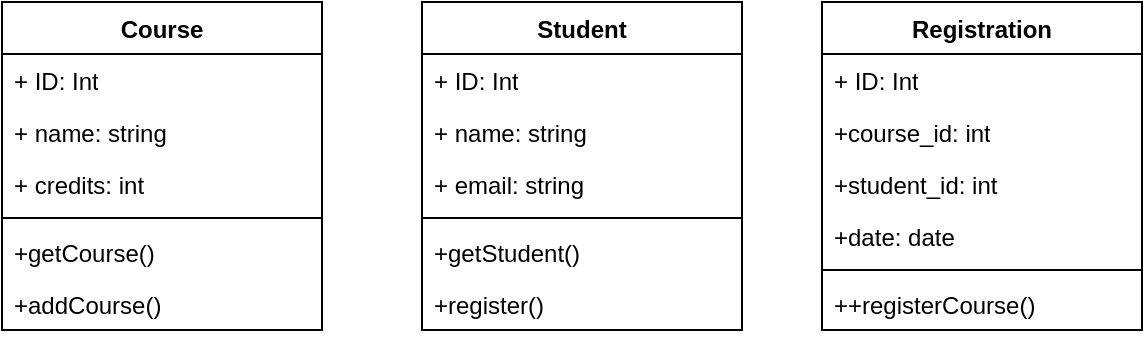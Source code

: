 <mxfile version="24.0.1" type="device" pages="3">
  <diagram name="SoDoLop" id="JWAoMN0c7Ev7fgVQL05_">
    <mxGraphModel dx="1050" dy="557" grid="1" gridSize="10" guides="1" tooltips="1" connect="1" arrows="1" fold="1" page="1" pageScale="1" pageWidth="827" pageHeight="1169" math="0" shadow="0">
      <root>
        <mxCell id="0" />
        <mxCell id="1" parent="0" />
        <mxCell id="8z5J0jlgoSinOR3hnNXx-1" value="Course" style="swimlane;fontStyle=1;align=center;verticalAlign=top;childLayout=stackLayout;horizontal=1;startSize=26;horizontalStack=0;resizeParent=1;resizeParentMax=0;resizeLast=0;collapsible=1;marginBottom=0;whiteSpace=wrap;html=1;" vertex="1" parent="1">
          <mxGeometry x="150" y="80" width="160" height="164" as="geometry" />
        </mxCell>
        <mxCell id="8z5J0jlgoSinOR3hnNXx-2" value="+ ID: Int" style="text;strokeColor=none;fillColor=none;align=left;verticalAlign=top;spacingLeft=4;spacingRight=4;overflow=hidden;rotatable=0;points=[[0,0.5],[1,0.5]];portConstraint=eastwest;whiteSpace=wrap;html=1;" vertex="1" parent="8z5J0jlgoSinOR3hnNXx-1">
          <mxGeometry y="26" width="160" height="26" as="geometry" />
        </mxCell>
        <mxCell id="8z5J0jlgoSinOR3hnNXx-7" value="+ name: string" style="text;strokeColor=none;fillColor=none;align=left;verticalAlign=top;spacingLeft=4;spacingRight=4;overflow=hidden;rotatable=0;points=[[0,0.5],[1,0.5]];portConstraint=eastwest;whiteSpace=wrap;html=1;" vertex="1" parent="8z5J0jlgoSinOR3hnNXx-1">
          <mxGeometry y="52" width="160" height="26" as="geometry" />
        </mxCell>
        <mxCell id="8z5J0jlgoSinOR3hnNXx-4" value="+ credits: int " style="text;strokeColor=none;fillColor=none;align=left;verticalAlign=top;spacingLeft=4;spacingRight=4;overflow=hidden;rotatable=0;points=[[0,0.5],[1,0.5]];portConstraint=eastwest;whiteSpace=wrap;html=1;" vertex="1" parent="8z5J0jlgoSinOR3hnNXx-1">
          <mxGeometry y="78" width="160" height="26" as="geometry" />
        </mxCell>
        <mxCell id="8z5J0jlgoSinOR3hnNXx-3" value="" style="line;strokeWidth=1;fillColor=none;align=left;verticalAlign=middle;spacingTop=-1;spacingLeft=3;spacingRight=3;rotatable=0;labelPosition=right;points=[];portConstraint=eastwest;strokeColor=inherit;" vertex="1" parent="8z5J0jlgoSinOR3hnNXx-1">
          <mxGeometry y="104" width="160" height="8" as="geometry" />
        </mxCell>
        <mxCell id="8z5J0jlgoSinOR3hnNXx-5" value="+getCourse()" style="text;strokeColor=none;fillColor=none;align=left;verticalAlign=top;spacingLeft=4;spacingRight=4;overflow=hidden;rotatable=0;points=[[0,0.5],[1,0.5]];portConstraint=eastwest;whiteSpace=wrap;html=1;" vertex="1" parent="8z5J0jlgoSinOR3hnNXx-1">
          <mxGeometry y="112" width="160" height="26" as="geometry" />
        </mxCell>
        <mxCell id="8z5J0jlgoSinOR3hnNXx-6" value="+addCourse()" style="text;strokeColor=none;fillColor=none;align=left;verticalAlign=top;spacingLeft=4;spacingRight=4;overflow=hidden;rotatable=0;points=[[0,0.5],[1,0.5]];portConstraint=eastwest;whiteSpace=wrap;html=1;" vertex="1" parent="8z5J0jlgoSinOR3hnNXx-1">
          <mxGeometry y="138" width="160" height="26" as="geometry" />
        </mxCell>
        <mxCell id="8z5J0jlgoSinOR3hnNXx-8" value="Student" style="swimlane;fontStyle=1;align=center;verticalAlign=top;childLayout=stackLayout;horizontal=1;startSize=26;horizontalStack=0;resizeParent=1;resizeParentMax=0;resizeLast=0;collapsible=1;marginBottom=0;whiteSpace=wrap;html=1;" vertex="1" parent="1">
          <mxGeometry x="360" y="80" width="160" height="164" as="geometry" />
        </mxCell>
        <mxCell id="8z5J0jlgoSinOR3hnNXx-9" value="+ ID: Int" style="text;strokeColor=none;fillColor=none;align=left;verticalAlign=top;spacingLeft=4;spacingRight=4;overflow=hidden;rotatable=0;points=[[0,0.5],[1,0.5]];portConstraint=eastwest;whiteSpace=wrap;html=1;" vertex="1" parent="8z5J0jlgoSinOR3hnNXx-8">
          <mxGeometry y="26" width="160" height="26" as="geometry" />
        </mxCell>
        <mxCell id="8z5J0jlgoSinOR3hnNXx-10" value="+ name: string" style="text;strokeColor=none;fillColor=none;align=left;verticalAlign=top;spacingLeft=4;spacingRight=4;overflow=hidden;rotatable=0;points=[[0,0.5],[1,0.5]];portConstraint=eastwest;whiteSpace=wrap;html=1;" vertex="1" parent="8z5J0jlgoSinOR3hnNXx-8">
          <mxGeometry y="52" width="160" height="26" as="geometry" />
        </mxCell>
        <mxCell id="8z5J0jlgoSinOR3hnNXx-11" value="+ email: string" style="text;strokeColor=none;fillColor=none;align=left;verticalAlign=top;spacingLeft=4;spacingRight=4;overflow=hidden;rotatable=0;points=[[0,0.5],[1,0.5]];portConstraint=eastwest;whiteSpace=wrap;html=1;" vertex="1" parent="8z5J0jlgoSinOR3hnNXx-8">
          <mxGeometry y="78" width="160" height="26" as="geometry" />
        </mxCell>
        <mxCell id="8z5J0jlgoSinOR3hnNXx-12" value="" style="line;strokeWidth=1;fillColor=none;align=left;verticalAlign=middle;spacingTop=-1;spacingLeft=3;spacingRight=3;rotatable=0;labelPosition=right;points=[];portConstraint=eastwest;strokeColor=inherit;" vertex="1" parent="8z5J0jlgoSinOR3hnNXx-8">
          <mxGeometry y="104" width="160" height="8" as="geometry" />
        </mxCell>
        <mxCell id="8z5J0jlgoSinOR3hnNXx-13" value="+getStudent()" style="text;strokeColor=none;fillColor=none;align=left;verticalAlign=top;spacingLeft=4;spacingRight=4;overflow=hidden;rotatable=0;points=[[0,0.5],[1,0.5]];portConstraint=eastwest;whiteSpace=wrap;html=1;" vertex="1" parent="8z5J0jlgoSinOR3hnNXx-8">
          <mxGeometry y="112" width="160" height="26" as="geometry" />
        </mxCell>
        <mxCell id="8z5J0jlgoSinOR3hnNXx-14" value="+register()" style="text;strokeColor=none;fillColor=none;align=left;verticalAlign=top;spacingLeft=4;spacingRight=4;overflow=hidden;rotatable=0;points=[[0,0.5],[1,0.5]];portConstraint=eastwest;whiteSpace=wrap;html=1;" vertex="1" parent="8z5J0jlgoSinOR3hnNXx-8">
          <mxGeometry y="138" width="160" height="26" as="geometry" />
        </mxCell>
        <mxCell id="8z5J0jlgoSinOR3hnNXx-15" value="Registration" style="swimlane;fontStyle=1;align=center;verticalAlign=top;childLayout=stackLayout;horizontal=1;startSize=26;horizontalStack=0;resizeParent=1;resizeParentMax=0;resizeLast=0;collapsible=1;marginBottom=0;whiteSpace=wrap;html=1;" vertex="1" parent="1">
          <mxGeometry x="560" y="80" width="160" height="164" as="geometry" />
        </mxCell>
        <mxCell id="8z5J0jlgoSinOR3hnNXx-16" value="+ ID: Int" style="text;strokeColor=none;fillColor=none;align=left;verticalAlign=top;spacingLeft=4;spacingRight=4;overflow=hidden;rotatable=0;points=[[0,0.5],[1,0.5]];portConstraint=eastwest;whiteSpace=wrap;html=1;" vertex="1" parent="8z5J0jlgoSinOR3hnNXx-15">
          <mxGeometry y="26" width="160" height="26" as="geometry" />
        </mxCell>
        <mxCell id="8z5J0jlgoSinOR3hnNXx-17" value="+course_id: int" style="text;strokeColor=none;fillColor=none;align=left;verticalAlign=top;spacingLeft=4;spacingRight=4;overflow=hidden;rotatable=0;points=[[0,0.5],[1,0.5]];portConstraint=eastwest;whiteSpace=wrap;html=1;" vertex="1" parent="8z5J0jlgoSinOR3hnNXx-15">
          <mxGeometry y="52" width="160" height="26" as="geometry" />
        </mxCell>
        <mxCell id="8z5J0jlgoSinOR3hnNXx-18" value="+student_id: int" style="text;strokeColor=none;fillColor=none;align=left;verticalAlign=top;spacingLeft=4;spacingRight=4;overflow=hidden;rotatable=0;points=[[0,0.5],[1,0.5]];portConstraint=eastwest;whiteSpace=wrap;html=1;" vertex="1" parent="8z5J0jlgoSinOR3hnNXx-15">
          <mxGeometry y="78" width="160" height="26" as="geometry" />
        </mxCell>
        <mxCell id="8z5J0jlgoSinOR3hnNXx-22" value="+date: date" style="text;strokeColor=none;fillColor=none;align=left;verticalAlign=top;spacingLeft=4;spacingRight=4;overflow=hidden;rotatable=0;points=[[0,0.5],[1,0.5]];portConstraint=eastwest;whiteSpace=wrap;html=1;" vertex="1" parent="8z5J0jlgoSinOR3hnNXx-15">
          <mxGeometry y="104" width="160" height="26" as="geometry" />
        </mxCell>
        <mxCell id="8z5J0jlgoSinOR3hnNXx-19" value="" style="line;strokeWidth=1;fillColor=none;align=left;verticalAlign=middle;spacingTop=-1;spacingLeft=3;spacingRight=3;rotatable=0;labelPosition=right;points=[];portConstraint=eastwest;strokeColor=inherit;" vertex="1" parent="8z5J0jlgoSinOR3hnNXx-15">
          <mxGeometry y="130" width="160" height="8" as="geometry" />
        </mxCell>
        <mxCell id="8z5J0jlgoSinOR3hnNXx-20" value="++registerCourse()" style="text;strokeColor=none;fillColor=none;align=left;verticalAlign=top;spacingLeft=4;spacingRight=4;overflow=hidden;rotatable=0;points=[[0,0.5],[1,0.5]];portConstraint=eastwest;whiteSpace=wrap;html=1;" vertex="1" parent="8z5J0jlgoSinOR3hnNXx-15">
          <mxGeometry y="138" width="160" height="26" as="geometry" />
        </mxCell>
      </root>
    </mxGraphModel>
  </diagram>
  <diagram id="59WfImN5A-zoyJ7dbYcM" name="SoDoKhoi">
    <mxGraphModel dx="1050" dy="557" grid="1" gridSize="10" guides="1" tooltips="1" connect="1" arrows="1" fold="1" page="1" pageScale="1" pageWidth="827" pageHeight="1169" math="0" shadow="0">
      <root>
        <mxCell id="0" />
        <mxCell id="1" parent="0" />
        <mxCell id="e2vxIBIBD6a3nY_UTqUw-3" value="" style="edgeStyle=orthogonalEdgeStyle;rounded=0;orthogonalLoop=1;jettySize=auto;html=1;" edge="1" parent="1" source="e2vxIBIBD6a3nY_UTqUw-1" target="e2vxIBIBD6a3nY_UTqUw-2">
          <mxGeometry relative="1" as="geometry" />
        </mxCell>
        <mxCell id="e2vxIBIBD6a3nY_UTqUw-1" value="User&lt;div&gt;(View Layer )&lt;/div&gt;" style="html=1;whiteSpace=wrap;" vertex="1" parent="1">
          <mxGeometry x="120" y="150" width="110" height="50" as="geometry" />
        </mxCell>
        <mxCell id="e2vxIBIBD6a3nY_UTqUw-4" style="edgeStyle=orthogonalEdgeStyle;rounded=0;orthogonalLoop=1;jettySize=auto;html=1;" edge="1" parent="1" source="e2vxIBIBD6a3nY_UTqUw-2">
          <mxGeometry relative="1" as="geometry">
            <mxPoint x="520" y="175" as="targetPoint" />
          </mxGeometry>
        </mxCell>
        <mxCell id="e2vxIBIBD6a3nY_UTqUw-9" value="" style="edgeStyle=orthogonalEdgeStyle;rounded=0;orthogonalLoop=1;jettySize=auto;html=1;" edge="1" parent="1" source="e2vxIBIBD6a3nY_UTqUw-2" target="e2vxIBIBD6a3nY_UTqUw-8">
          <mxGeometry relative="1" as="geometry" />
        </mxCell>
        <mxCell id="e2vxIBIBD6a3nY_UTqUw-2" value="Controller" style="html=1;whiteSpace=wrap;" vertex="1" parent="1">
          <mxGeometry x="310" y="150" width="110" height="50" as="geometry" />
        </mxCell>
        <mxCell id="e2vxIBIBD6a3nY_UTqUw-7" value="" style="edgeStyle=orthogonalEdgeStyle;rounded=0;orthogonalLoop=1;jettySize=auto;html=1;" edge="1" parent="1" source="e2vxIBIBD6a3nY_UTqUw-5" target="e2vxIBIBD6a3nY_UTqUw-6">
          <mxGeometry relative="1" as="geometry" />
        </mxCell>
        <mxCell id="e2vxIBIBD6a3nY_UTqUw-5" value="Model" style="html=1;whiteSpace=wrap;" vertex="1" parent="1">
          <mxGeometry x="520" y="150" width="110" height="50" as="geometry" />
        </mxCell>
        <mxCell id="e2vxIBIBD6a3nY_UTqUw-6" value="Data Storage" style="html=1;whiteSpace=wrap;" vertex="1" parent="1">
          <mxGeometry x="520" y="280" width="110" height="50" as="geometry" />
        </mxCell>
        <mxCell id="e2vxIBIBD6a3nY_UTqUw-8" value="View (Display Data)" style="html=1;whiteSpace=wrap;" vertex="1" parent="1">
          <mxGeometry x="310" y="280" width="110" height="50" as="geometry" />
        </mxCell>
      </root>
    </mxGraphModel>
  </diagram>
  <diagram id="IHlk1ql9K_03zkM_1r2e" name="Page-3">
    <mxGraphModel dx="1050" dy="557" grid="1" gridSize="10" guides="1" tooltips="1" connect="1" arrows="1" fold="1" page="1" pageScale="1" pageWidth="827" pageHeight="1169" math="0" shadow="0">
      <root>
        <mxCell id="0" />
        <mxCell id="1" parent="0" />
        <mxCell id="exkVZhq0f1dPdBqdyI14-1" value="" style="shape=umlLifeline;perimeter=lifelinePerimeter;whiteSpace=wrap;html=1;container=1;dropTarget=0;collapsible=0;recursiveResize=0;outlineConnect=0;portConstraint=eastwest;newEdgeStyle={&quot;curved&quot;:0,&quot;rounded&quot;:0};participant=umlActor;" vertex="1" parent="1">
          <mxGeometry x="80" y="140" width="20" height="300" as="geometry" />
        </mxCell>
        <mxCell id="exkVZhq0f1dPdBqdyI14-2" value="User" style="text;html=1;align=center;verticalAlign=middle;resizable=0;points=[];autosize=1;strokeColor=none;fillColor=none;" vertex="1" parent="1">
          <mxGeometry x="65" y="108" width="50" height="30" as="geometry" />
        </mxCell>
        <mxCell id="exkVZhq0f1dPdBqdyI14-4" value="" style="shape=umlLifeline;perimeter=lifelinePerimeter;whiteSpace=wrap;html=1;container=1;dropTarget=0;collapsible=0;recursiveResize=0;outlineConnect=0;portConstraint=eastwest;newEdgeStyle={&quot;curved&quot;:0,&quot;rounded&quot;:0};participant=umlControl;" vertex="1" parent="1">
          <mxGeometry x="220" y="138" width="40" height="300" as="geometry" />
        </mxCell>
        <mxCell id="exkVZhq0f1dPdBqdyI14-5" value="" style="shape=umlLifeline;perimeter=lifelinePerimeter;whiteSpace=wrap;html=1;container=1;dropTarget=0;collapsible=0;recursiveResize=0;outlineConnect=0;portConstraint=eastwest;newEdgeStyle={&quot;curved&quot;:0,&quot;rounded&quot;:0};participant=umlEntity;" vertex="1" parent="1">
          <mxGeometry x="390" y="140" width="44" height="300" as="geometry" />
        </mxCell>
        <mxCell id="exkVZhq0f1dPdBqdyI14-6" value="" style="shape=umlLifeline;perimeter=lifelinePerimeter;whiteSpace=wrap;html=1;container=1;dropTarget=0;collapsible=0;recursiveResize=0;outlineConnect=0;portConstraint=eastwest;newEdgeStyle={&quot;curved&quot;:0,&quot;rounded&quot;:0};participant=umlBoundary;" vertex="1" parent="1">
          <mxGeometry x="590" y="140" width="50" height="300" as="geometry" />
        </mxCell>
        <mxCell id="exkVZhq0f1dPdBqdyI14-7" value="Controller" style="text;html=1;align=center;verticalAlign=middle;resizable=0;points=[];autosize=1;strokeColor=none;fillColor=none;" vertex="1" parent="1">
          <mxGeometry x="200" y="118" width="80" height="30" as="geometry" />
        </mxCell>
        <mxCell id="exkVZhq0f1dPdBqdyI14-8" value="Model           " style="text;html=1;align=center;verticalAlign=middle;resizable=0;points=[];autosize=1;strokeColor=none;fillColor=none;" vertex="1" parent="1">
          <mxGeometry x="390" y="108" width="60" height="30" as="geometry" />
        </mxCell>
        <mxCell id="exkVZhq0f1dPdBqdyI14-9" value="View" style="text;html=1;align=center;verticalAlign=middle;resizable=0;points=[];autosize=1;strokeColor=none;fillColor=none;" vertex="1" parent="1">
          <mxGeometry x="595" y="118" width="50" height="30" as="geometry" />
        </mxCell>
        <mxCell id="exkVZhq0f1dPdBqdyI14-11" value="request register" style="text;html=1;align=center;verticalAlign=middle;resizable=0;points=[];autosize=1;strokeColor=none;fillColor=none;" vertex="1" parent="1">
          <mxGeometry x="95" y="178" width="110" height="30" as="geometry" />
        </mxCell>
        <mxCell id="exkVZhq0f1dPdBqdyI14-16" value="" style="html=1;verticalAlign=bottom;endArrow=block;curved=0;rounded=0;" edge="1" parent="1">
          <mxGeometry width="80" relative="1" as="geometry">
            <mxPoint x="90" y="220" as="sourcePoint" />
            <mxPoint x="239.5" y="220" as="targetPoint" />
          </mxGeometry>
        </mxCell>
        <mxCell id="exkVZhq0f1dPdBqdyI14-19" value=" validate data " style="html=1;verticalAlign=bottom;endArrow=block;curved=0;rounded=0;" edge="1" parent="1" target="exkVZhq0f1dPdBqdyI14-5">
          <mxGeometry width="80" relative="1" as="geometry">
            <mxPoint x="240" y="230" as="sourcePoint" />
            <mxPoint x="320" y="230" as="targetPoint" />
          </mxGeometry>
        </mxCell>
        <mxCell id="exkVZhq0f1dPdBqdyI14-20" value="validate input" style="html=1;verticalAlign=bottom;endArrow=open;dashed=1;endSize=8;curved=0;rounded=0;" edge="1" parent="1" source="exkVZhq0f1dPdBqdyI14-6" target="exkVZhq0f1dPdBqdyI14-5">
          <mxGeometry relative="1" as="geometry">
            <mxPoint x="540" y="270" as="sourcePoint" />
            <mxPoint x="460" y="270" as="targetPoint" />
          </mxGeometry>
        </mxCell>
        <mxCell id="exkVZhq0f1dPdBqdyI14-21" value=" save data" style="html=1;verticalAlign=bottom;endArrow=block;curved=0;rounded=0;" edge="1" parent="1" target="exkVZhq0f1dPdBqdyI14-5">
          <mxGeometry width="80" relative="1" as="geometry">
            <mxPoint x="240" y="310" as="sourcePoint" />
            <mxPoint x="320" y="310" as="targetPoint" />
          </mxGeometry>
        </mxCell>
        <mxCell id="exkVZhq0f1dPdBqdyI14-22" value="save record" style="html=1;verticalAlign=bottom;endArrow=open;dashed=1;endSize=8;curved=0;rounded=0;" edge="1" parent="1" target="exkVZhq0f1dPdBqdyI14-5">
          <mxGeometry relative="1" as="geometry">
            <mxPoint x="610" y="340" as="sourcePoint" />
            <mxPoint x="530" y="340" as="targetPoint" />
          </mxGeometry>
        </mxCell>
        <mxCell id="exkVZhq0f1dPdBqdyI14-23" value=" display result" style="html=1;verticalAlign=bottom;endArrow=block;curved=0;rounded=0;" edge="1" parent="1">
          <mxGeometry width="80" relative="1" as="geometry">
            <mxPoint x="242" y="360" as="sourcePoint" />
            <mxPoint x="414" y="360" as="targetPoint" />
          </mxGeometry>
        </mxCell>
        <mxCell id="exkVZhq0f1dPdBqdyI14-25" value="show message" style="html=1;verticalAlign=bottom;endArrow=open;dashed=1;endSize=8;curved=0;rounded=0;" edge="1" parent="1">
          <mxGeometry relative="1" as="geometry">
            <mxPoint x="610" y="390" as="sourcePoint" />
            <mxPoint x="412" y="390" as="targetPoint" />
          </mxGeometry>
        </mxCell>
        <mxCell id="exkVZhq0f1dPdBqdyI14-26" value="view result" style="html=1;verticalAlign=bottom;endArrow=open;dashed=1;endSize=8;curved=0;rounded=0;entryX=0.5;entryY=0.933;entryDx=0;entryDy=0;entryPerimeter=0;" edge="1" parent="1" target="exkVZhq0f1dPdBqdyI14-1">
          <mxGeometry relative="1" as="geometry">
            <mxPoint x="238" y="420" as="sourcePoint" />
            <mxPoint x="100" y="420" as="targetPoint" />
          </mxGeometry>
        </mxCell>
      </root>
    </mxGraphModel>
  </diagram>
</mxfile>
